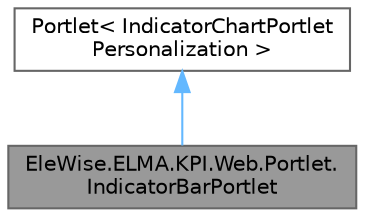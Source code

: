 digraph "EleWise.ELMA.KPI.Web.Portlet.IndicatorBarPortlet"
{
 // LATEX_PDF_SIZE
  bgcolor="transparent";
  edge [fontname=Helvetica,fontsize=10,labelfontname=Helvetica,labelfontsize=10];
  node [fontname=Helvetica,fontsize=10,shape=box,height=0.2,width=0.4];
  Node1 [id="Node000001",label="EleWise.ELMA.KPI.Web.Portlet.\lIndicatorBarPortlet",height=0.2,width=0.4,color="gray40", fillcolor="grey60", style="filled", fontcolor="black",tooltip="Портлет \"График показателя\"."];
  Node2 -> Node1 [id="edge1_Node000001_Node000002",dir="back",color="steelblue1",style="solid",tooltip=" "];
  Node2 [id="Node000002",label="Portlet\< IndicatorChartPortlet\lPersonalization \>",height=0.2,width=0.4,color="gray40", fillcolor="white", style="filled",tooltip=" "];
}
